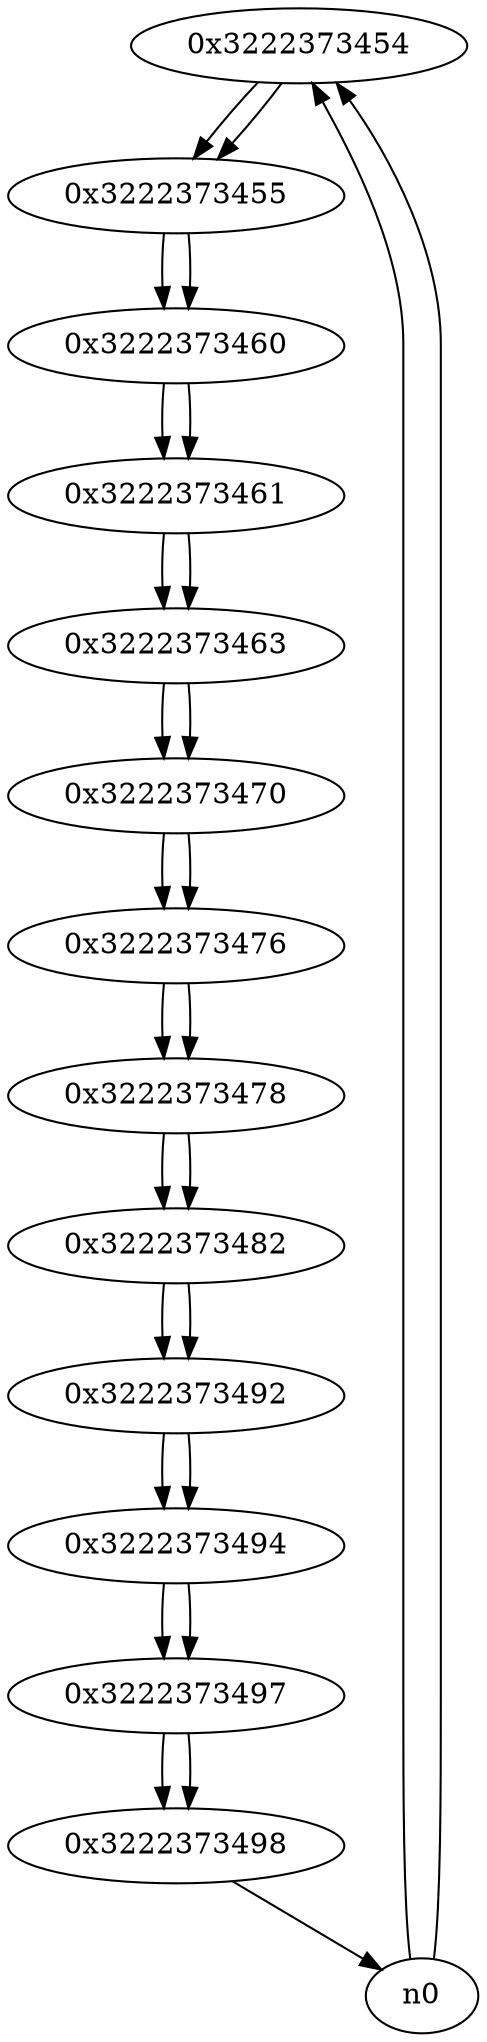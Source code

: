 digraph G{
/* nodes */
  n1 [label="0x3222373454"]
  n2 [label="0x3222373455"]
  n3 [label="0x3222373460"]
  n4 [label="0x3222373461"]
  n5 [label="0x3222373463"]
  n6 [label="0x3222373470"]
  n7 [label="0x3222373476"]
  n8 [label="0x3222373478"]
  n9 [label="0x3222373482"]
  n10 [label="0x3222373492"]
  n11 [label="0x3222373494"]
  n12 [label="0x3222373497"]
  n13 [label="0x3222373498"]
/* edges */
n1 -> n2;
n0 -> n1;
n0 -> n1;
n2 -> n3;
n1 -> n2;
n3 -> n4;
n2 -> n3;
n4 -> n5;
n3 -> n4;
n5 -> n6;
n4 -> n5;
n6 -> n7;
n5 -> n6;
n7 -> n8;
n6 -> n7;
n8 -> n9;
n7 -> n8;
n9 -> n10;
n8 -> n9;
n10 -> n11;
n9 -> n10;
n11 -> n12;
n10 -> n11;
n12 -> n13;
n11 -> n12;
n13 -> n0;
n12 -> n13;
}
